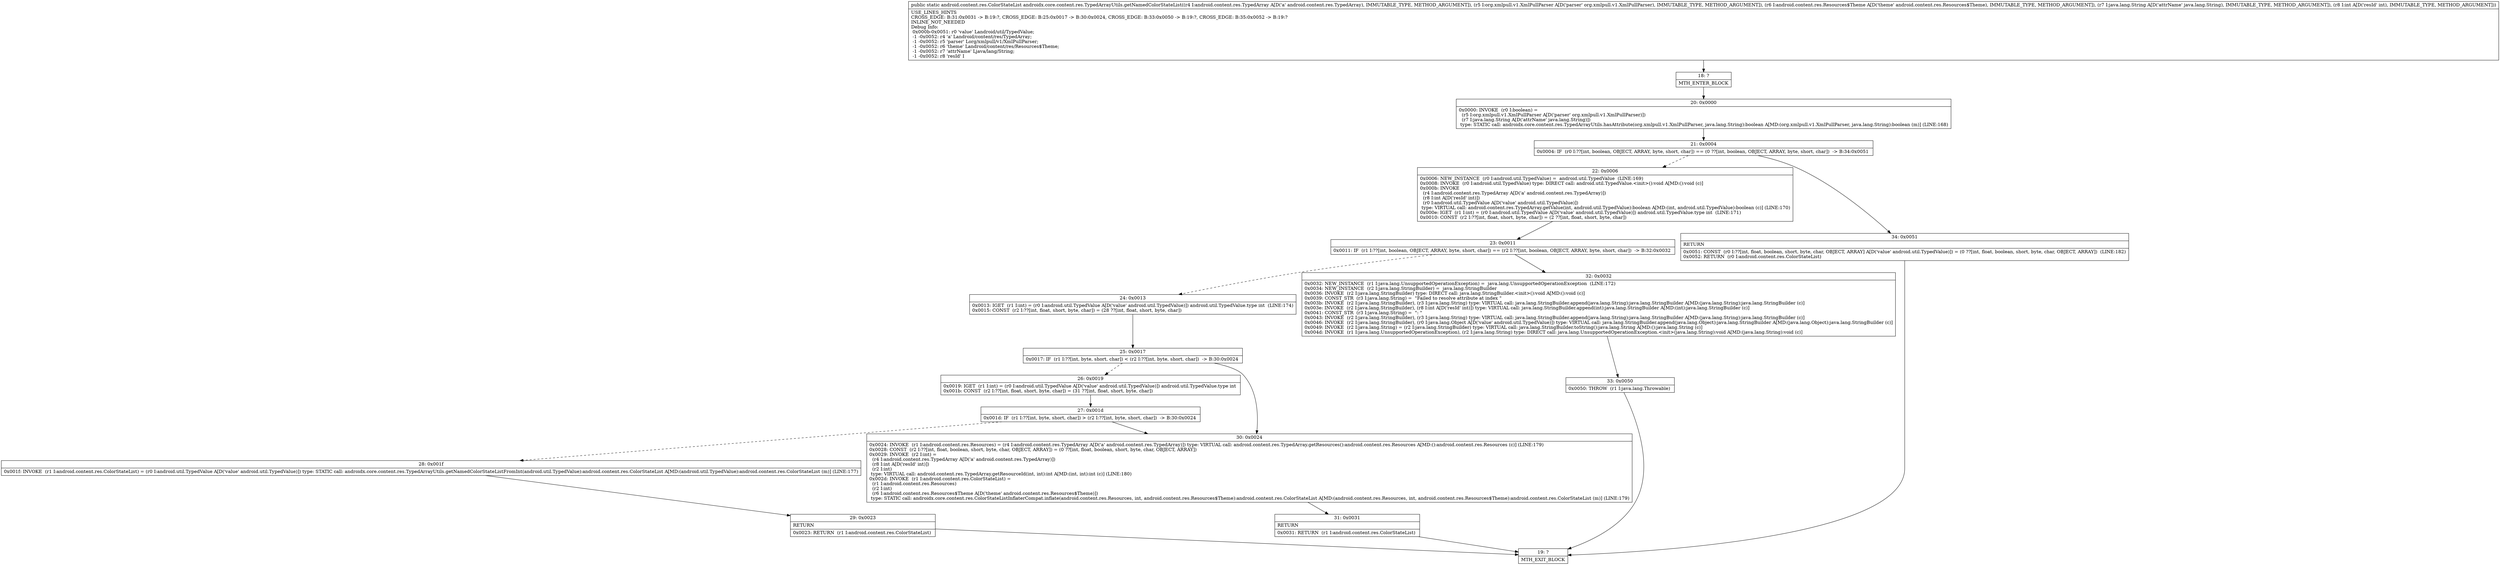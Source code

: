 digraph "CFG forandroidx.core.content.res.TypedArrayUtils.getNamedColorStateList(Landroid\/content\/res\/TypedArray;Lorg\/xmlpull\/v1\/XmlPullParser;Landroid\/content\/res\/Resources$Theme;Ljava\/lang\/String;I)Landroid\/content\/res\/ColorStateList;" {
Node_18 [shape=record,label="{18\:\ ?|MTH_ENTER_BLOCK\l}"];
Node_20 [shape=record,label="{20\:\ 0x0000|0x0000: INVOKE  (r0 I:boolean) = \l  (r5 I:org.xmlpull.v1.XmlPullParser A[D('parser' org.xmlpull.v1.XmlPullParser)])\l  (r7 I:java.lang.String A[D('attrName' java.lang.String)])\l type: STATIC call: androidx.core.content.res.TypedArrayUtils.hasAttribute(org.xmlpull.v1.XmlPullParser, java.lang.String):boolean A[MD:(org.xmlpull.v1.XmlPullParser, java.lang.String):boolean (m)] (LINE:168)\l}"];
Node_21 [shape=record,label="{21\:\ 0x0004|0x0004: IF  (r0 I:??[int, boolean, OBJECT, ARRAY, byte, short, char]) == (0 ??[int, boolean, OBJECT, ARRAY, byte, short, char])  \-\> B:34:0x0051 \l}"];
Node_22 [shape=record,label="{22\:\ 0x0006|0x0006: NEW_INSTANCE  (r0 I:android.util.TypedValue) =  android.util.TypedValue  (LINE:169)\l0x0008: INVOKE  (r0 I:android.util.TypedValue) type: DIRECT call: android.util.TypedValue.\<init\>():void A[MD:():void (c)]\l0x000b: INVOKE  \l  (r4 I:android.content.res.TypedArray A[D('a' android.content.res.TypedArray)])\l  (r8 I:int A[D('resId' int)])\l  (r0 I:android.util.TypedValue A[D('value' android.util.TypedValue)])\l type: VIRTUAL call: android.content.res.TypedArray.getValue(int, android.util.TypedValue):boolean A[MD:(int, android.util.TypedValue):boolean (c)] (LINE:170)\l0x000e: IGET  (r1 I:int) = (r0 I:android.util.TypedValue A[D('value' android.util.TypedValue)]) android.util.TypedValue.type int  (LINE:171)\l0x0010: CONST  (r2 I:??[int, float, short, byte, char]) = (2 ??[int, float, short, byte, char]) \l}"];
Node_23 [shape=record,label="{23\:\ 0x0011|0x0011: IF  (r1 I:??[int, boolean, OBJECT, ARRAY, byte, short, char]) == (r2 I:??[int, boolean, OBJECT, ARRAY, byte, short, char])  \-\> B:32:0x0032 \l}"];
Node_24 [shape=record,label="{24\:\ 0x0013|0x0013: IGET  (r1 I:int) = (r0 I:android.util.TypedValue A[D('value' android.util.TypedValue)]) android.util.TypedValue.type int  (LINE:174)\l0x0015: CONST  (r2 I:??[int, float, short, byte, char]) = (28 ??[int, float, short, byte, char]) \l}"];
Node_25 [shape=record,label="{25\:\ 0x0017|0x0017: IF  (r1 I:??[int, byte, short, char]) \< (r2 I:??[int, byte, short, char])  \-\> B:30:0x0024 \l}"];
Node_26 [shape=record,label="{26\:\ 0x0019|0x0019: IGET  (r1 I:int) = (r0 I:android.util.TypedValue A[D('value' android.util.TypedValue)]) android.util.TypedValue.type int \l0x001b: CONST  (r2 I:??[int, float, short, byte, char]) = (31 ??[int, float, short, byte, char]) \l}"];
Node_27 [shape=record,label="{27\:\ 0x001d|0x001d: IF  (r1 I:??[int, byte, short, char]) \> (r2 I:??[int, byte, short, char])  \-\> B:30:0x0024 \l}"];
Node_28 [shape=record,label="{28\:\ 0x001f|0x001f: INVOKE  (r1 I:android.content.res.ColorStateList) = (r0 I:android.util.TypedValue A[D('value' android.util.TypedValue)]) type: STATIC call: androidx.core.content.res.TypedArrayUtils.getNamedColorStateListFromInt(android.util.TypedValue):android.content.res.ColorStateList A[MD:(android.util.TypedValue):android.content.res.ColorStateList (m)] (LINE:177)\l}"];
Node_29 [shape=record,label="{29\:\ 0x0023|RETURN\l|0x0023: RETURN  (r1 I:android.content.res.ColorStateList) \l}"];
Node_19 [shape=record,label="{19\:\ ?|MTH_EXIT_BLOCK\l}"];
Node_30 [shape=record,label="{30\:\ 0x0024|0x0024: INVOKE  (r1 I:android.content.res.Resources) = (r4 I:android.content.res.TypedArray A[D('a' android.content.res.TypedArray)]) type: VIRTUAL call: android.content.res.TypedArray.getResources():android.content.res.Resources A[MD:():android.content.res.Resources (c)] (LINE:179)\l0x0028: CONST  (r2 I:??[int, float, boolean, short, byte, char, OBJECT, ARRAY]) = (0 ??[int, float, boolean, short, byte, char, OBJECT, ARRAY]) \l0x0029: INVOKE  (r2 I:int) = \l  (r4 I:android.content.res.TypedArray A[D('a' android.content.res.TypedArray)])\l  (r8 I:int A[D('resId' int)])\l  (r2 I:int)\l type: VIRTUAL call: android.content.res.TypedArray.getResourceId(int, int):int A[MD:(int, int):int (c)] (LINE:180)\l0x002d: INVOKE  (r1 I:android.content.res.ColorStateList) = \l  (r1 I:android.content.res.Resources)\l  (r2 I:int)\l  (r6 I:android.content.res.Resources$Theme A[D('theme' android.content.res.Resources$Theme)])\l type: STATIC call: androidx.core.content.res.ColorStateListInflaterCompat.inflate(android.content.res.Resources, int, android.content.res.Resources$Theme):android.content.res.ColorStateList A[MD:(android.content.res.Resources, int, android.content.res.Resources$Theme):android.content.res.ColorStateList (m)] (LINE:179)\l}"];
Node_31 [shape=record,label="{31\:\ 0x0031|RETURN\l|0x0031: RETURN  (r1 I:android.content.res.ColorStateList) \l}"];
Node_32 [shape=record,label="{32\:\ 0x0032|0x0032: NEW_INSTANCE  (r1 I:java.lang.UnsupportedOperationException) =  java.lang.UnsupportedOperationException  (LINE:172)\l0x0034: NEW_INSTANCE  (r2 I:java.lang.StringBuilder) =  java.lang.StringBuilder \l0x0036: INVOKE  (r2 I:java.lang.StringBuilder) type: DIRECT call: java.lang.StringBuilder.\<init\>():void A[MD:():void (c)]\l0x0039: CONST_STR  (r3 I:java.lang.String) =  \"Failed to resolve attribute at index \" \l0x003b: INVOKE  (r2 I:java.lang.StringBuilder), (r3 I:java.lang.String) type: VIRTUAL call: java.lang.StringBuilder.append(java.lang.String):java.lang.StringBuilder A[MD:(java.lang.String):java.lang.StringBuilder (c)]\l0x003e: INVOKE  (r2 I:java.lang.StringBuilder), (r8 I:int A[D('resId' int)]) type: VIRTUAL call: java.lang.StringBuilder.append(int):java.lang.StringBuilder A[MD:(int):java.lang.StringBuilder (c)]\l0x0041: CONST_STR  (r3 I:java.lang.String) =  \": \" \l0x0043: INVOKE  (r2 I:java.lang.StringBuilder), (r3 I:java.lang.String) type: VIRTUAL call: java.lang.StringBuilder.append(java.lang.String):java.lang.StringBuilder A[MD:(java.lang.String):java.lang.StringBuilder (c)]\l0x0046: INVOKE  (r2 I:java.lang.StringBuilder), (r0 I:java.lang.Object A[D('value' android.util.TypedValue)]) type: VIRTUAL call: java.lang.StringBuilder.append(java.lang.Object):java.lang.StringBuilder A[MD:(java.lang.Object):java.lang.StringBuilder (c)]\l0x0049: INVOKE  (r2 I:java.lang.String) = (r2 I:java.lang.StringBuilder) type: VIRTUAL call: java.lang.StringBuilder.toString():java.lang.String A[MD:():java.lang.String (c)]\l0x004d: INVOKE  (r1 I:java.lang.UnsupportedOperationException), (r2 I:java.lang.String) type: DIRECT call: java.lang.UnsupportedOperationException.\<init\>(java.lang.String):void A[MD:(java.lang.String):void (c)]\l}"];
Node_33 [shape=record,label="{33\:\ 0x0050|0x0050: THROW  (r1 I:java.lang.Throwable) \l}"];
Node_34 [shape=record,label="{34\:\ 0x0051|RETURN\l|0x0051: CONST  (r0 I:??[int, float, boolean, short, byte, char, OBJECT, ARRAY] A[D('value' android.util.TypedValue)]) = (0 ??[int, float, boolean, short, byte, char, OBJECT, ARRAY])  (LINE:182)\l0x0052: RETURN  (r0 I:android.content.res.ColorStateList) \l}"];
MethodNode[shape=record,label="{public static android.content.res.ColorStateList androidx.core.content.res.TypedArrayUtils.getNamedColorStateList((r4 I:android.content.res.TypedArray A[D('a' android.content.res.TypedArray), IMMUTABLE_TYPE, METHOD_ARGUMENT]), (r5 I:org.xmlpull.v1.XmlPullParser A[D('parser' org.xmlpull.v1.XmlPullParser), IMMUTABLE_TYPE, METHOD_ARGUMENT]), (r6 I:android.content.res.Resources$Theme A[D('theme' android.content.res.Resources$Theme), IMMUTABLE_TYPE, METHOD_ARGUMENT]), (r7 I:java.lang.String A[D('attrName' java.lang.String), IMMUTABLE_TYPE, METHOD_ARGUMENT]), (r8 I:int A[D('resId' int), IMMUTABLE_TYPE, METHOD_ARGUMENT]))  | USE_LINES_HINTS\lCROSS_EDGE: B:31:0x0031 \-\> B:19:?, CROSS_EDGE: B:25:0x0017 \-\> B:30:0x0024, CROSS_EDGE: B:33:0x0050 \-\> B:19:?, CROSS_EDGE: B:35:0x0052 \-\> B:19:?\lINLINE_NOT_NEEDED\lDebug Info:\l  0x000b\-0x0051: r0 'value' Landroid\/util\/TypedValue;\l  \-1 \-0x0052: r4 'a' Landroid\/content\/res\/TypedArray;\l  \-1 \-0x0052: r5 'parser' Lorg\/xmlpull\/v1\/XmlPullParser;\l  \-1 \-0x0052: r6 'theme' Landroid\/content\/res\/Resources$Theme;\l  \-1 \-0x0052: r7 'attrName' Ljava\/lang\/String;\l  \-1 \-0x0052: r8 'resId' I\l}"];
MethodNode -> Node_18;Node_18 -> Node_20;
Node_20 -> Node_21;
Node_21 -> Node_22[style=dashed];
Node_21 -> Node_34;
Node_22 -> Node_23;
Node_23 -> Node_24[style=dashed];
Node_23 -> Node_32;
Node_24 -> Node_25;
Node_25 -> Node_26[style=dashed];
Node_25 -> Node_30;
Node_26 -> Node_27;
Node_27 -> Node_28[style=dashed];
Node_27 -> Node_30;
Node_28 -> Node_29;
Node_29 -> Node_19;
Node_30 -> Node_31;
Node_31 -> Node_19;
Node_32 -> Node_33;
Node_33 -> Node_19;
Node_34 -> Node_19;
}

